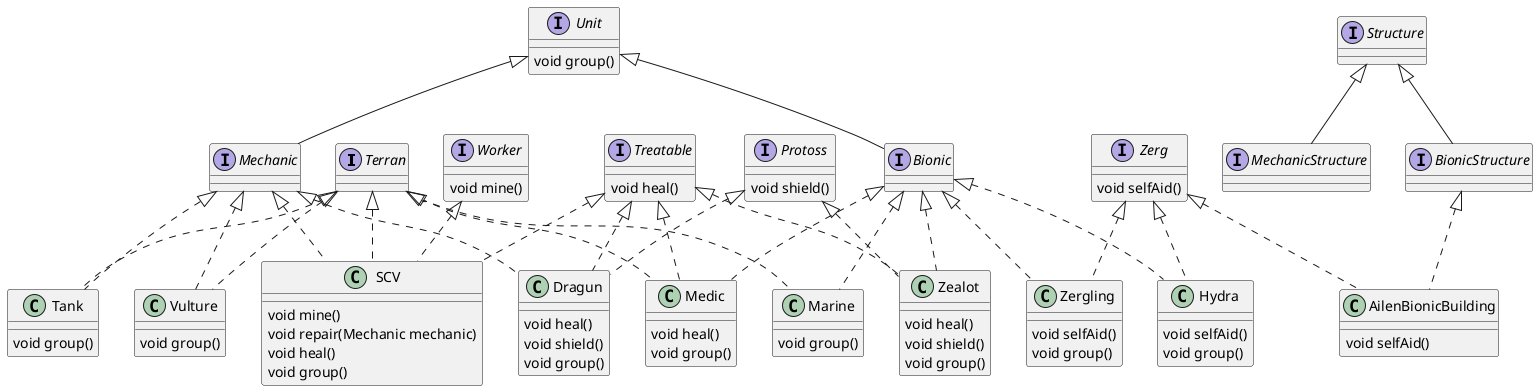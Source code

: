 @startuml

interface Terran

interface Unit {
  void group()
}

interface Structure

interface Treatable {
  void heal()
}

interface Worker {
  void mine()
}

interface Bionic extends Unit

interface Mechanic extends Unit

interface BionicStructure extends Structure

interface MechanicStructure extends Structure


class Marine implements Terran, Bionic {
  void group()
}

class Vulture implements Terran, Mechanic {
  void group()
}

class Tank implements Mechanic, Terran {
  void group()
}

class SCV implements Terran, Mechanic, Worker, Treatable {
  void mine()
  void repair(Mechanic mechanic)
  void heal()
  void group()
}

class Medic implements Terran, Bionic, Treatable {
  void heal()
  void group()
}

interface Protoss {
  void shield()
}

class Zealot implements Protoss, Bionic, Treatable {
  void heal()
  void shield()
  void group()
}

class Dragun implements Protoss, Mechanic, Treatable {
  void heal()
  void shield()
  void group()
}

interface Zerg {
  void selfAid()
}

class AilenBionicBuilding implements Zerg, BionicStructure {
  void selfAid()
}

class Zergling implements Zerg, Bionic {
  void selfAid()
  void group()
}

class Hydra implements Zerg, Bionic {
  void selfAid()
  void group()
}

@enduml
